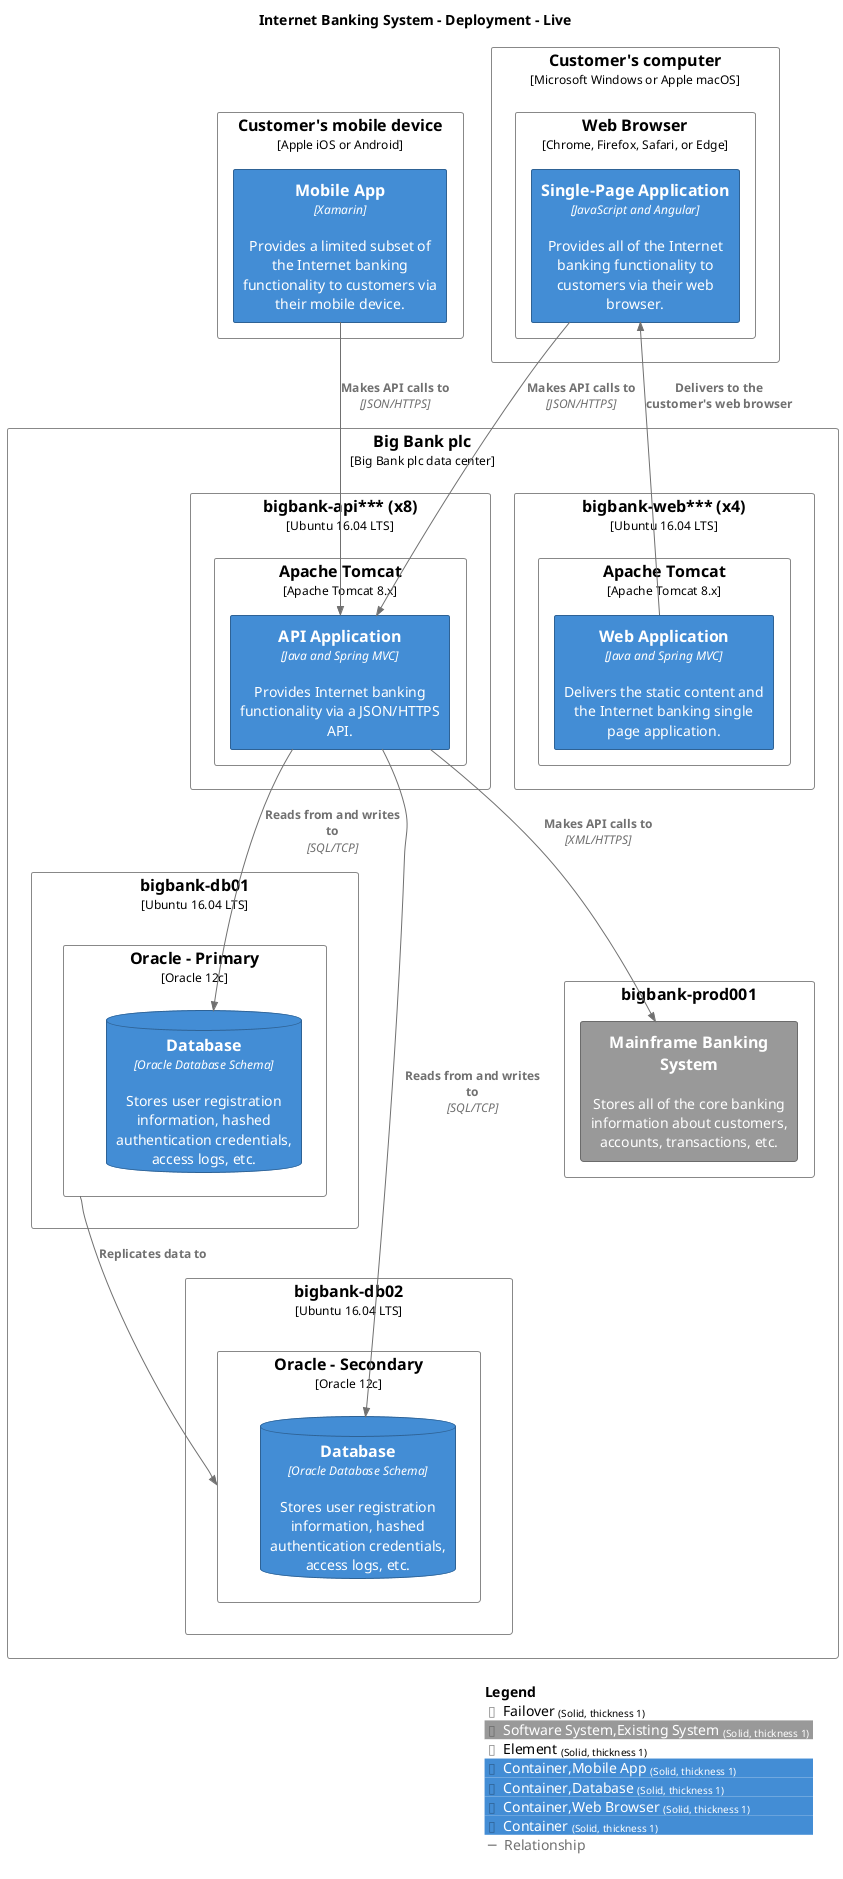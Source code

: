 @startuml
set separator none
title Internet Banking System - Deployment - Live

top to bottom direction

!include <C4/C4>
!include <C4/C4_Context>
!include <C4/C4_Container>
!include <C4/C4_Deployment>

AddElementTag("Failover", $bgColor="#ffffff", $borderColor="#888888", $fontColor="#000000", $sprite="", $shadowing="", $borderStyle="Solid", $borderThickness="1")
AddElementTag("Software System,Existing System", $bgColor="#999999", $borderColor="#6b6b6b", $fontColor="#ffffff", $sprite="", $shadowing="", $borderStyle="Solid", $borderThickness="1")
AddElementTag("Element", $bgColor="#ffffff", $borderColor="#888888", $fontColor="#000000", $sprite="", $shadowing="", $borderStyle="Solid", $borderThickness="1")
AddElementTag("Container,Mobile App", $bgColor="#438dd5", $borderColor="#2e6295", $fontColor="#ffffff", $sprite="", $shadowing="", $borderStyle="Solid", $borderThickness="1")
AddElementTag("Container,Database", $bgColor="#438dd5", $borderColor="#2e6295", $fontColor="#ffffff", $sprite="", $shadowing="", $borderStyle="Solid", $borderThickness="1")
AddElementTag("Container,Web Browser", $bgColor="#438dd5", $borderColor="#2e6295", $fontColor="#ffffff", $sprite="", $shadowing="", $borderStyle="Solid", $borderThickness="1")
AddElementTag("Container", $bgColor="#438dd5", $borderColor="#2e6295", $fontColor="#ffffff", $sprite="", $shadowing="", $borderStyle="Solid", $borderThickness="1")

AddRelTag("Relationship", $textColor="#707070", $lineColor="#707070", $lineStyle = "")

Deployment_Node(Live.Customersmobiledevice, "Customer's mobile device", $type="Apple iOS or Android", $descr="", $tags="Element", $link="") {
  Container(Live.Customersmobiledevice.MobileApp_1, "Mobile App", $techn="Xamarin", $descr="Provides a limited subset of the Internet banking functionality to customers via their mobile device.", $tags="Container,Mobile App", $link="")
}

Deployment_Node(Live.Customerscomputer, "Customer's computer", $type="Microsoft Windows or Apple macOS", $descr="", $tags="Element", $link="") {
  Deployment_Node(Live.Customerscomputer.WebBrowser, "Web Browser", $type="Chrome, Firefox, Safari, or Edge", $descr="", $tags="Element", $link="") {
    Container(Live.Customerscomputer.WebBrowser.SinglePageApplication_1, "Single-Page Application", $techn="JavaScript and Angular", $descr="Provides all of the Internet banking functionality to customers via their web browser.", $tags="Container,Web Browser", $link="")
  }

}

Deployment_Node(Live.BigBankplc, "Big Bank plc", $type="Big Bank plc data center", $descr="", $tags="Element", $link="") {
  Deployment_Node(Live.BigBankplc.bigbankweb, "bigbank-web*** (x4)", $type="Ubuntu 16.04 LTS", $descr="", $tags="Element", $link="") {
    Deployment_Node(Live.BigBankplc.bigbankweb.ApacheTomcat, "Apache Tomcat", $type="Apache Tomcat 8.x", $descr="", $tags="Element", $link="") {
      Container(Live.BigBankplc.bigbankweb.ApacheTomcat.WebApplication_1, "Web Application", $techn="Java and Spring MVC", $descr="Delivers the static content and the Internet banking single page application.", $tags="Container", $link="")
    }

  }

  Deployment_Node(Live.BigBankplc.bigbankapi, "bigbank-api*** (x8)", $type="Ubuntu 16.04 LTS", $descr="", $tags="Element", $link="") {
    Deployment_Node(Live.BigBankplc.bigbankapi.ApacheTomcat, "Apache Tomcat", $type="Apache Tomcat 8.x", $descr="", $tags="Element", $link="") {
      Container(Live.BigBankplc.bigbankapi.ApacheTomcat.APIApplication_1, "API Application", $techn="Java and Spring MVC", $descr="Provides Internet banking functionality via a JSON/HTTPS API.", $tags="Container", $link="")
    }

  }

  Deployment_Node(Live.BigBankplc.bigbankdb01, "bigbank-db01", $type="Ubuntu 16.04 LTS", $descr="", $tags="Element", $link="") {
    Deployment_Node(Live.BigBankplc.bigbankdb01.OraclePrimary, "Oracle - Primary", $type="Oracle 12c", $descr="", $tags="Element", $link="") {
      ContainerDb(Live.BigBankplc.bigbankdb01.OraclePrimary.Database_1, "Database", $techn="Oracle Database Schema", $descr="Stores user registration information, hashed authentication credentials, access logs, etc.", $tags="Container,Database", $link="")
    }

  }

  Deployment_Node(Live.BigBankplc.bigbankdb02, "bigbank-db02", $type="Ubuntu 16.04 LTS", $descr="", $tags="Failover", $link="") {
    Deployment_Node(Live.BigBankplc.bigbankdb02.OracleSecondary, "Oracle - Secondary", $type="Oracle 12c", $descr="", $tags="Failover", $link="") {
      ContainerDb(Live.BigBankplc.bigbankdb02.OracleSecondary.Database_1, "Database", $techn="Oracle Database Schema", $descr="Stores user registration information, hashed authentication credentials, access logs, etc.", $tags="Container,Database", $link="")
    }

  }

  Deployment_Node(Live.BigBankplc.bigbankprod001, "bigbank-prod001", $type="", $descr="", $tags="Element", $link="") {
    System(Live.BigBankplc.bigbankprod001.MainframeBankingSystem_1, "Mainframe Banking System", $descr="Stores all of the core banking information about customers, accounts, transactions, etc.", $tags="Software System,Existing System", $link="")
  }

}

Rel(Live.BigBankplc.bigbankweb.ApacheTomcat.WebApplication_1, Live.Customerscomputer.WebBrowser.SinglePageApplication_1, "Delivers to the customer's web browser", $techn="", $tags="Relationship", $link="")
Rel(Live.Customersmobiledevice.MobileApp_1, Live.BigBankplc.bigbankapi.ApacheTomcat.APIApplication_1, "Makes API calls to", $techn="JSON/HTTPS", $tags="Relationship", $link="")
Rel(Live.Customerscomputer.WebBrowser.SinglePageApplication_1, Live.BigBankplc.bigbankapi.ApacheTomcat.APIApplication_1, "Makes API calls to", $techn="JSON/HTTPS", $tags="Relationship", $link="")
Rel(Live.BigBankplc.bigbankapi.ApacheTomcat.APIApplication_1, Live.BigBankplc.bigbankdb01.OraclePrimary.Database_1, "Reads from and writes to", $techn="SQL/TCP", $tags="Relationship", $link="")
Rel(Live.BigBankplc.bigbankapi.ApacheTomcat.APIApplication_1, Live.BigBankplc.bigbankdb02.OracleSecondary.Database_1, "Reads from and writes to", $techn="SQL/TCP", $tags="Relationship", $link="")
Rel(Live.BigBankplc.bigbankapi.ApacheTomcat.APIApplication_1, Live.BigBankplc.bigbankprod001.MainframeBankingSystem_1, "Makes API calls to", $techn="XML/HTTPS", $tags="Relationship", $link="")
Rel(Live.BigBankplc.bigbankdb01.OraclePrimary, Live.BigBankplc.bigbankdb02.OracleSecondary, "Replicates data to", $techn="", $tags="Relationship", $link="")

SHOW_LEGEND(true)
@enduml